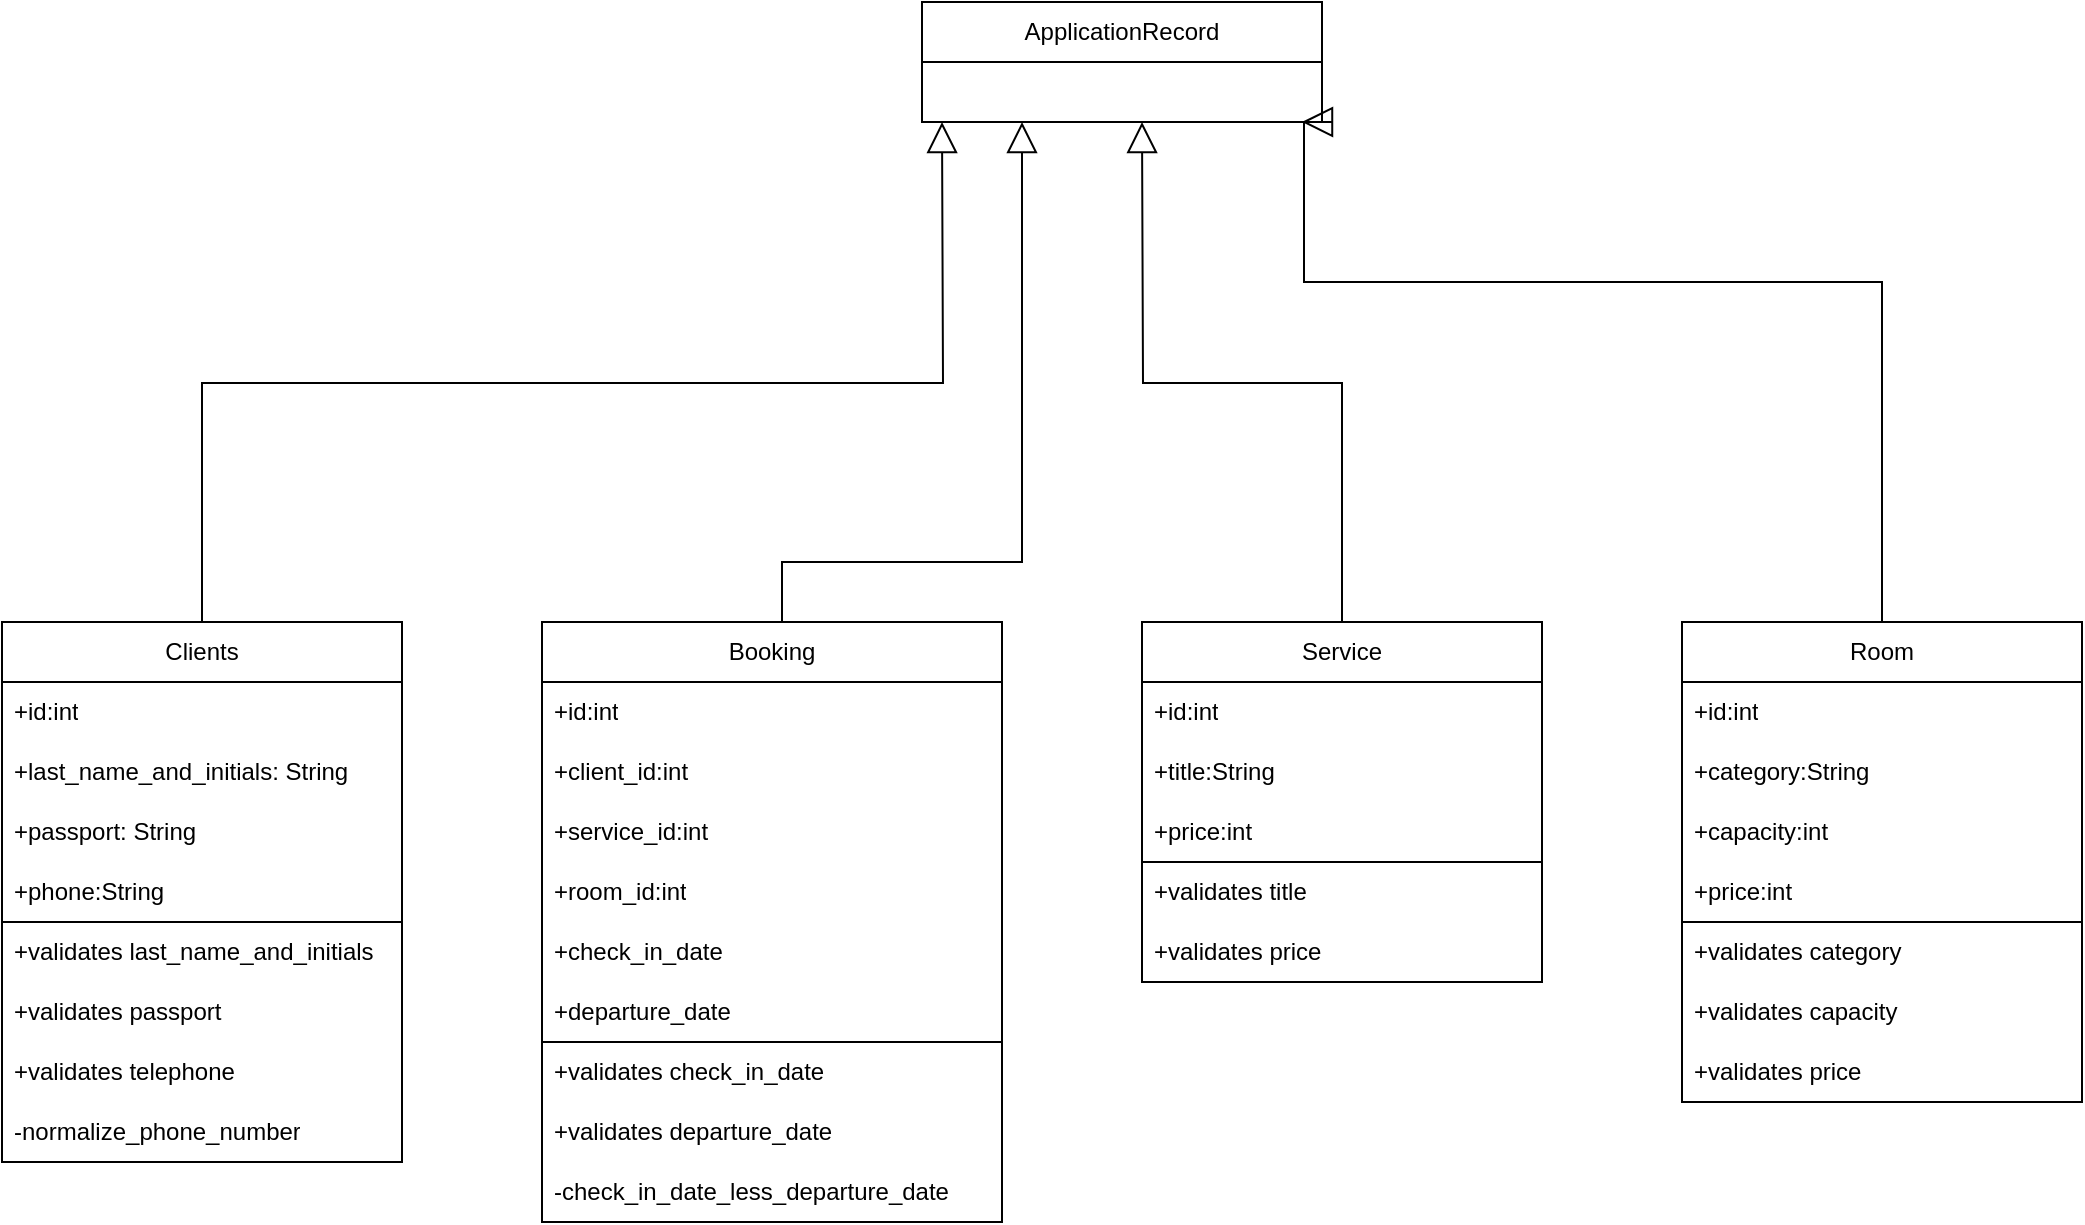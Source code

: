 <mxfile version="26.0.8">
  <diagram name="Страница — 1" id="6ExexTaSf-n3LTq5NlGr">
    <mxGraphModel dx="1641" dy="817" grid="1" gridSize="10" guides="1" tooltips="1" connect="1" arrows="1" fold="1" page="1" pageScale="1" pageWidth="1169" pageHeight="827" math="0" shadow="0">
      <root>
        <mxCell id="0" />
        <mxCell id="1" parent="0" />
        <mxCell id="w1Dab48zuU7CBBfdmjlw-1" value="ApplicationRecord" style="swimlane;fontStyle=0;childLayout=stackLayout;horizontal=1;startSize=30;horizontalStack=0;resizeParent=1;resizeParentMax=0;resizeLast=0;collapsible=1;marginBottom=0;whiteSpace=wrap;html=1;" vertex="1" parent="1">
          <mxGeometry x="450" y="330" width="200" height="60" as="geometry" />
        </mxCell>
        <mxCell id="w1Dab48zuU7CBBfdmjlw-7" value="Booking" style="swimlane;fontStyle=0;childLayout=stackLayout;horizontal=1;startSize=30;horizontalStack=0;resizeParent=1;resizeParentMax=0;resizeLast=0;collapsible=1;marginBottom=0;whiteSpace=wrap;html=1;" vertex="1" parent="1">
          <mxGeometry x="260" y="640" width="230" height="300" as="geometry" />
        </mxCell>
        <mxCell id="w1Dab48zuU7CBBfdmjlw-83" value="" style="group;strokeColor=default;" vertex="1" connectable="0" parent="w1Dab48zuU7CBBfdmjlw-7">
          <mxGeometry y="30" width="230" height="180" as="geometry" />
        </mxCell>
        <mxCell id="w1Dab48zuU7CBBfdmjlw-47" value="+id:int" style="text;strokeColor=none;fillColor=none;align=left;verticalAlign=middle;spacingLeft=4;spacingRight=4;overflow=hidden;points=[[0,0.5],[1,0.5]];portConstraint=eastwest;rotatable=0;whiteSpace=wrap;html=1;" vertex="1" parent="w1Dab48zuU7CBBfdmjlw-83">
          <mxGeometry width="200" height="30" as="geometry" />
        </mxCell>
        <mxCell id="w1Dab48zuU7CBBfdmjlw-48" value="+client_id:int" style="text;strokeColor=none;fillColor=none;align=left;verticalAlign=middle;spacingLeft=4;spacingRight=4;overflow=hidden;points=[[0,0.5],[1,0.5]];portConstraint=eastwest;rotatable=0;whiteSpace=wrap;html=1;" vertex="1" parent="w1Dab48zuU7CBBfdmjlw-83">
          <mxGeometry y="30" width="200" height="30" as="geometry" />
        </mxCell>
        <mxCell id="w1Dab48zuU7CBBfdmjlw-49" value="+service_id:int" style="text;strokeColor=none;fillColor=none;align=left;verticalAlign=middle;spacingLeft=4;spacingRight=4;overflow=hidden;points=[[0,0.5],[1,0.5]];portConstraint=eastwest;rotatable=0;whiteSpace=wrap;html=1;" vertex="1" parent="w1Dab48zuU7CBBfdmjlw-83">
          <mxGeometry y="60" width="200" height="30" as="geometry" />
        </mxCell>
        <mxCell id="w1Dab48zuU7CBBfdmjlw-50" value="+room_id:int" style="text;strokeColor=none;fillColor=none;align=left;verticalAlign=middle;spacingLeft=4;spacingRight=4;overflow=hidden;points=[[0,0.5],[1,0.5]];portConstraint=eastwest;rotatable=0;whiteSpace=wrap;html=1;" vertex="1" parent="w1Dab48zuU7CBBfdmjlw-83">
          <mxGeometry y="90" width="200" height="30" as="geometry" />
        </mxCell>
        <mxCell id="w1Dab48zuU7CBBfdmjlw-51" value="+check_in_date" style="text;strokeColor=none;fillColor=none;align=left;verticalAlign=middle;spacingLeft=4;spacingRight=4;overflow=hidden;points=[[0,0.5],[1,0.5]];portConstraint=eastwest;rotatable=0;whiteSpace=wrap;html=1;" vertex="1" parent="w1Dab48zuU7CBBfdmjlw-83">
          <mxGeometry y="120" width="200" height="30" as="geometry" />
        </mxCell>
        <mxCell id="w1Dab48zuU7CBBfdmjlw-52" value="+departure_date" style="text;strokeColor=none;fillColor=none;align=left;verticalAlign=middle;spacingLeft=4;spacingRight=4;overflow=hidden;points=[[0,0.5],[1,0.5]];portConstraint=eastwest;rotatable=0;whiteSpace=wrap;html=1;" vertex="1" parent="w1Dab48zuU7CBBfdmjlw-83">
          <mxGeometry y="150" width="200" height="30" as="geometry" />
        </mxCell>
        <mxCell id="w1Dab48zuU7CBBfdmjlw-53" value="+validates check_in_date" style="text;strokeColor=none;fillColor=none;align=left;verticalAlign=middle;spacingLeft=4;spacingRight=4;overflow=hidden;points=[[0,0.5],[1,0.5]];portConstraint=eastwest;rotatable=0;whiteSpace=wrap;html=1;" vertex="1" parent="w1Dab48zuU7CBBfdmjlw-7">
          <mxGeometry y="210" width="230" height="30" as="geometry" />
        </mxCell>
        <mxCell id="w1Dab48zuU7CBBfdmjlw-54" value="+validates departure_date" style="text;strokeColor=none;fillColor=none;align=left;verticalAlign=middle;spacingLeft=4;spacingRight=4;overflow=hidden;points=[[0,0.5],[1,0.5]];portConstraint=eastwest;rotatable=0;whiteSpace=wrap;html=1;" vertex="1" parent="w1Dab48zuU7CBBfdmjlw-7">
          <mxGeometry y="240" width="230" height="30" as="geometry" />
        </mxCell>
        <mxCell id="w1Dab48zuU7CBBfdmjlw-55" value="-check_in_date_less_departure_date" style="text;strokeColor=none;fillColor=none;align=left;verticalAlign=middle;spacingLeft=4;spacingRight=4;overflow=hidden;points=[[0,0.5],[1,0.5]];portConstraint=eastwest;rotatable=0;whiteSpace=wrap;html=1;" vertex="1" parent="w1Dab48zuU7CBBfdmjlw-7">
          <mxGeometry y="270" width="230" height="30" as="geometry" />
        </mxCell>
        <mxCell id="w1Dab48zuU7CBBfdmjlw-9" value="Service" style="swimlane;fontStyle=0;childLayout=stackLayout;horizontal=1;startSize=30;horizontalStack=0;resizeParent=1;resizeParentMax=0;resizeLast=0;collapsible=1;marginBottom=0;whiteSpace=wrap;html=1;" vertex="1" parent="1">
          <mxGeometry x="560" y="640" width="200" height="180" as="geometry" />
        </mxCell>
        <mxCell id="w1Dab48zuU7CBBfdmjlw-84" value="" style="group;strokeColor=default;" vertex="1" connectable="0" parent="w1Dab48zuU7CBBfdmjlw-9">
          <mxGeometry y="30" width="200" height="90" as="geometry" />
        </mxCell>
        <mxCell id="w1Dab48zuU7CBBfdmjlw-59" value="+id:int" style="text;strokeColor=none;fillColor=none;align=left;verticalAlign=middle;spacingLeft=4;spacingRight=4;overflow=hidden;points=[[0,0.5],[1,0.5]];portConstraint=eastwest;rotatable=0;whiteSpace=wrap;html=1;" vertex="1" parent="w1Dab48zuU7CBBfdmjlw-84">
          <mxGeometry width="200" height="30" as="geometry" />
        </mxCell>
        <mxCell id="w1Dab48zuU7CBBfdmjlw-60" value="+title:String" style="text;strokeColor=none;fillColor=none;align=left;verticalAlign=middle;spacingLeft=4;spacingRight=4;overflow=hidden;points=[[0,0.5],[1,0.5]];portConstraint=eastwest;rotatable=0;whiteSpace=wrap;html=1;" vertex="1" parent="w1Dab48zuU7CBBfdmjlw-84">
          <mxGeometry y="30" width="200" height="30" as="geometry" />
        </mxCell>
        <mxCell id="w1Dab48zuU7CBBfdmjlw-61" value="+price:int" style="text;strokeColor=none;fillColor=none;align=left;verticalAlign=middle;spacingLeft=4;spacingRight=4;overflow=hidden;points=[[0,0.5],[1,0.5]];portConstraint=eastwest;rotatable=0;whiteSpace=wrap;html=1;" vertex="1" parent="w1Dab48zuU7CBBfdmjlw-84">
          <mxGeometry y="60" width="200" height="30" as="geometry" />
        </mxCell>
        <mxCell id="w1Dab48zuU7CBBfdmjlw-62" value="+validates title" style="text;strokeColor=none;fillColor=none;align=left;verticalAlign=middle;spacingLeft=4;spacingRight=4;overflow=hidden;points=[[0,0.5],[1,0.5]];portConstraint=eastwest;rotatable=0;whiteSpace=wrap;html=1;" vertex="1" parent="w1Dab48zuU7CBBfdmjlw-9">
          <mxGeometry y="120" width="200" height="30" as="geometry" />
        </mxCell>
        <mxCell id="w1Dab48zuU7CBBfdmjlw-63" value="+validates price" style="text;strokeColor=none;fillColor=none;align=left;verticalAlign=middle;spacingLeft=4;spacingRight=4;overflow=hidden;points=[[0,0.5],[1,0.5]];portConstraint=eastwest;rotatable=0;whiteSpace=wrap;html=1;" vertex="1" parent="w1Dab48zuU7CBBfdmjlw-9">
          <mxGeometry y="150" width="200" height="30" as="geometry" />
        </mxCell>
        <mxCell id="w1Dab48zuU7CBBfdmjlw-11" value="Room" style="swimlane;fontStyle=0;childLayout=stackLayout;horizontal=1;startSize=30;horizontalStack=0;resizeParent=1;resizeParentMax=0;resizeLast=0;collapsible=1;marginBottom=0;whiteSpace=wrap;html=1;" vertex="1" parent="1">
          <mxGeometry x="830" y="640" width="200" height="240" as="geometry" />
        </mxCell>
        <mxCell id="w1Dab48zuU7CBBfdmjlw-85" value="" style="group;strokeColor=default;" vertex="1" connectable="0" parent="w1Dab48zuU7CBBfdmjlw-11">
          <mxGeometry y="30" width="200" height="120" as="geometry" />
        </mxCell>
        <mxCell id="w1Dab48zuU7CBBfdmjlw-68" value="+id:int" style="text;strokeColor=none;fillColor=none;align=left;verticalAlign=middle;spacingLeft=4;spacingRight=4;overflow=hidden;points=[[0,0.5],[1,0.5]];portConstraint=eastwest;rotatable=0;whiteSpace=wrap;html=1;" vertex="1" parent="w1Dab48zuU7CBBfdmjlw-85">
          <mxGeometry width="200" height="30" as="geometry" />
        </mxCell>
        <mxCell id="w1Dab48zuU7CBBfdmjlw-69" value="+category:String" style="text;strokeColor=none;fillColor=none;align=left;verticalAlign=middle;spacingLeft=4;spacingRight=4;overflow=hidden;points=[[0,0.5],[1,0.5]];portConstraint=eastwest;rotatable=0;whiteSpace=wrap;html=1;" vertex="1" parent="w1Dab48zuU7CBBfdmjlw-85">
          <mxGeometry y="30" width="200" height="30" as="geometry" />
        </mxCell>
        <mxCell id="w1Dab48zuU7CBBfdmjlw-70" value="+capacity:int" style="text;strokeColor=none;fillColor=none;align=left;verticalAlign=middle;spacingLeft=4;spacingRight=4;overflow=hidden;points=[[0,0.5],[1,0.5]];portConstraint=eastwest;rotatable=0;whiteSpace=wrap;html=1;" vertex="1" parent="w1Dab48zuU7CBBfdmjlw-85">
          <mxGeometry y="60" width="200" height="30" as="geometry" />
        </mxCell>
        <mxCell id="w1Dab48zuU7CBBfdmjlw-71" value="+price:int" style="text;strokeColor=none;fillColor=none;align=left;verticalAlign=middle;spacingLeft=4;spacingRight=4;overflow=hidden;points=[[0,0.5],[1,0.5]];portConstraint=eastwest;rotatable=0;whiteSpace=wrap;html=1;" vertex="1" parent="w1Dab48zuU7CBBfdmjlw-85">
          <mxGeometry y="90" width="200" height="30" as="geometry" />
        </mxCell>
        <mxCell id="w1Dab48zuU7CBBfdmjlw-72" value="+validates category" style="text;strokeColor=none;fillColor=none;align=left;verticalAlign=middle;spacingLeft=4;spacingRight=4;overflow=hidden;points=[[0,0.5],[1,0.5]];portConstraint=eastwest;rotatable=0;whiteSpace=wrap;html=1;" vertex="1" parent="w1Dab48zuU7CBBfdmjlw-11">
          <mxGeometry y="150" width="200" height="30" as="geometry" />
        </mxCell>
        <mxCell id="w1Dab48zuU7CBBfdmjlw-73" value="+validates capacity" style="text;strokeColor=none;fillColor=none;align=left;verticalAlign=middle;spacingLeft=4;spacingRight=4;overflow=hidden;points=[[0,0.5],[1,0.5]];portConstraint=eastwest;rotatable=0;whiteSpace=wrap;html=1;" vertex="1" parent="w1Dab48zuU7CBBfdmjlw-11">
          <mxGeometry y="180" width="200" height="30" as="geometry" />
        </mxCell>
        <mxCell id="w1Dab48zuU7CBBfdmjlw-74" value="+validates price" style="text;strokeColor=none;fillColor=none;align=left;verticalAlign=middle;spacingLeft=4;spacingRight=4;overflow=hidden;points=[[0,0.5],[1,0.5]];portConstraint=eastwest;rotatable=0;whiteSpace=wrap;html=1;" vertex="1" parent="w1Dab48zuU7CBBfdmjlw-11">
          <mxGeometry y="210" width="200" height="30" as="geometry" />
        </mxCell>
        <mxCell id="w1Dab48zuU7CBBfdmjlw-13" value="Clients" style="swimlane;fontStyle=0;childLayout=stackLayout;horizontal=1;startSize=30;horizontalStack=0;resizeParent=1;resizeParentMax=0;resizeLast=0;collapsible=1;marginBottom=0;whiteSpace=wrap;html=1;" vertex="1" parent="1">
          <mxGeometry x="-10" y="640" width="200" height="270" as="geometry" />
        </mxCell>
        <mxCell id="w1Dab48zuU7CBBfdmjlw-82" value="" style="group;strokeColor=default;" vertex="1" connectable="0" parent="w1Dab48zuU7CBBfdmjlw-13">
          <mxGeometry y="30" width="200" height="120" as="geometry" />
        </mxCell>
        <mxCell id="w1Dab48zuU7CBBfdmjlw-14" value="+id:int" style="text;strokeColor=none;fillColor=none;align=left;verticalAlign=middle;spacingLeft=4;spacingRight=4;overflow=hidden;points=[[0,0.5],[1,0.5]];portConstraint=eastwest;rotatable=0;whiteSpace=wrap;html=1;" vertex="1" parent="w1Dab48zuU7CBBfdmjlw-82">
          <mxGeometry width="200" height="30" as="geometry" />
        </mxCell>
        <mxCell id="w1Dab48zuU7CBBfdmjlw-22" value="+last_name_and_initials: String" style="text;strokeColor=none;fillColor=none;align=left;verticalAlign=middle;spacingLeft=4;spacingRight=4;overflow=hidden;points=[[0,0.5],[1,0.5]];portConstraint=eastwest;rotatable=0;whiteSpace=wrap;html=1;" vertex="1" parent="w1Dab48zuU7CBBfdmjlw-82">
          <mxGeometry y="30" width="200" height="30" as="geometry" />
        </mxCell>
        <mxCell id="w1Dab48zuU7CBBfdmjlw-21" value="+passport: String" style="text;strokeColor=none;fillColor=none;align=left;verticalAlign=middle;spacingLeft=4;spacingRight=4;overflow=hidden;points=[[0,0.5],[1,0.5]];portConstraint=eastwest;rotatable=0;whiteSpace=wrap;html=1;" vertex="1" parent="w1Dab48zuU7CBBfdmjlw-82">
          <mxGeometry y="60" width="200" height="30" as="geometry" />
        </mxCell>
        <mxCell id="w1Dab48zuU7CBBfdmjlw-20" value="+phone:String" style="text;strokeColor=none;fillColor=none;align=left;verticalAlign=middle;spacingLeft=4;spacingRight=4;overflow=hidden;points=[[0,0.5],[1,0.5]];portConstraint=eastwest;rotatable=0;whiteSpace=wrap;html=1;" vertex="1" parent="w1Dab48zuU7CBBfdmjlw-82">
          <mxGeometry y="90" width="200" height="30" as="geometry" />
        </mxCell>
        <mxCell id="w1Dab48zuU7CBBfdmjlw-19" value="+validates last_name_and_initials" style="text;strokeColor=none;fillColor=none;align=left;verticalAlign=middle;spacingLeft=4;spacingRight=4;overflow=hidden;points=[[0,0.5],[1,0.5]];portConstraint=eastwest;rotatable=0;whiteSpace=wrap;html=1;" vertex="1" parent="w1Dab48zuU7CBBfdmjlw-13">
          <mxGeometry y="150" width="200" height="30" as="geometry" />
        </mxCell>
        <mxCell id="w1Dab48zuU7CBBfdmjlw-17" value="+validates passport" style="text;strokeColor=none;fillColor=none;align=left;verticalAlign=middle;spacingLeft=4;spacingRight=4;overflow=hidden;points=[[0,0.5],[1,0.5]];portConstraint=eastwest;rotatable=0;whiteSpace=wrap;html=1;" vertex="1" parent="w1Dab48zuU7CBBfdmjlw-13">
          <mxGeometry y="180" width="200" height="30" as="geometry" />
        </mxCell>
        <mxCell id="w1Dab48zuU7CBBfdmjlw-18" value="+validates telephone" style="text;strokeColor=none;fillColor=none;align=left;verticalAlign=middle;spacingLeft=4;spacingRight=4;overflow=hidden;points=[[0,0.5],[1,0.5]];portConstraint=eastwest;rotatable=0;whiteSpace=wrap;html=1;" vertex="1" parent="w1Dab48zuU7CBBfdmjlw-13">
          <mxGeometry y="210" width="200" height="30" as="geometry" />
        </mxCell>
        <mxCell id="w1Dab48zuU7CBBfdmjlw-16" value="-normalize_phone_number" style="text;strokeColor=none;fillColor=none;align=left;verticalAlign=middle;spacingLeft=4;spacingRight=4;overflow=hidden;points=[[0,0.5],[1,0.5]];portConstraint=eastwest;rotatable=0;whiteSpace=wrap;html=1;" vertex="1" parent="w1Dab48zuU7CBBfdmjlw-13">
          <mxGeometry y="240" width="200" height="30" as="geometry" />
        </mxCell>
        <mxCell id="w1Dab48zuU7CBBfdmjlw-77" style="edgeStyle=orthogonalEdgeStyle;rounded=0;orthogonalLoop=1;jettySize=auto;html=1;exitX=0.5;exitY=0;exitDx=0;exitDy=0;endArrow=block;endFill=0;endSize=13;" edge="1" parent="1" source="w1Dab48zuU7CBBfdmjlw-13">
          <mxGeometry relative="1" as="geometry">
            <mxPoint x="460" y="390" as="targetPoint" />
          </mxGeometry>
        </mxCell>
        <mxCell id="w1Dab48zuU7CBBfdmjlw-78" style="edgeStyle=orthogonalEdgeStyle;rounded=0;orthogonalLoop=1;jettySize=auto;html=1;exitX=0.5;exitY=0;exitDx=0;exitDy=0;entryX=0.25;entryY=1;entryDx=0;entryDy=0;endSize=13;endArrow=block;endFill=0;" edge="1" parent="1" source="w1Dab48zuU7CBBfdmjlw-7" target="w1Dab48zuU7CBBfdmjlw-1">
          <mxGeometry relative="1" as="geometry">
            <mxPoint x="524.08" y="549.01" as="targetPoint" />
            <Array as="points">
              <mxPoint x="380" y="610" />
              <mxPoint x="500" y="610" />
            </Array>
          </mxGeometry>
        </mxCell>
        <mxCell id="w1Dab48zuU7CBBfdmjlw-79" style="edgeStyle=orthogonalEdgeStyle;rounded=0;orthogonalLoop=1;jettySize=auto;html=1;exitX=0.5;exitY=0;exitDx=0;exitDy=0;endSize=13;endArrow=block;endFill=0;" edge="1" parent="1" source="w1Dab48zuU7CBBfdmjlw-9">
          <mxGeometry relative="1" as="geometry">
            <mxPoint x="560" y="390" as="targetPoint" />
          </mxGeometry>
        </mxCell>
        <mxCell id="w1Dab48zuU7CBBfdmjlw-80" style="edgeStyle=orthogonalEdgeStyle;rounded=0;orthogonalLoop=1;jettySize=auto;html=1;exitX=0.5;exitY=0;exitDx=0;exitDy=0;endArrow=block;endFill=0;endSize=13;" edge="1" parent="1" source="w1Dab48zuU7CBBfdmjlw-11">
          <mxGeometry relative="1" as="geometry">
            <mxPoint x="640" y="390" as="targetPoint" />
            <Array as="points">
              <mxPoint x="930" y="470" />
              <mxPoint x="641" y="470" />
            </Array>
          </mxGeometry>
        </mxCell>
      </root>
    </mxGraphModel>
  </diagram>
</mxfile>
